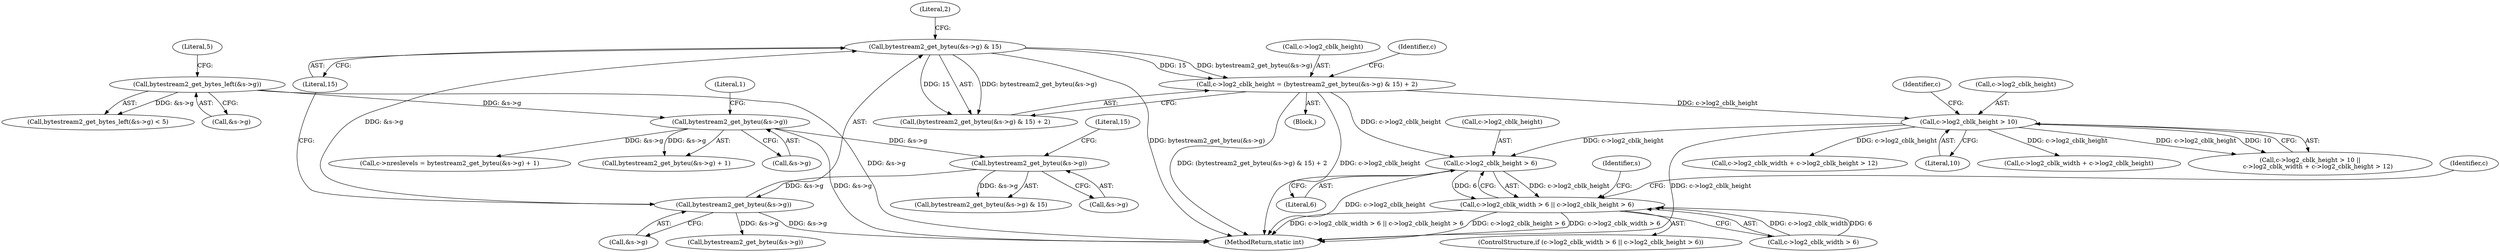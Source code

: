 digraph "0_FFmpeg_a1b9004b768bef606ee98d417bceb9392ceb788d@pointer" {
"1000261" [label="(Call,c->log2_cblk_height > 6)"];
"1000231" [label="(Call,c->log2_cblk_height > 10)"];
"1000210" [label="(Call,c->log2_cblk_height = (bytestream2_get_byteu(&s->g) & 15) + 2)"];
"1000215" [label="(Call,bytestream2_get_byteu(&s->g) & 15)"];
"1000216" [label="(Call,bytestream2_get_byteu(&s->g))"];
"1000203" [label="(Call,bytestream2_get_byteu(&s->g))"];
"1000130" [label="(Call,bytestream2_get_byteu(&s->g))"];
"1000117" [label="(Call,bytestream2_get_bytes_left(&s->g))"];
"1000255" [label="(Call,c->log2_cblk_width > 6 || c->log2_cblk_height > 6)"];
"1000204" [label="(Call,&s->g)"];
"1000208" [label="(Literal,15)"];
"1000236" [label="(Call,c->log2_cblk_width + c->log2_cblk_height > 12)"];
"1000230" [label="(Call,c->log2_cblk_height > 10 ||\n        c->log2_cblk_width + c->log2_cblk_height > 12)"];
"1000211" [label="(Call,c->log2_cblk_height)"];
"1000216" [label="(Call,bytestream2_get_byteu(&s->g))"];
"1000276" [label="(Identifier,c)"];
"1000255" [label="(Call,c->log2_cblk_width > 6 || c->log2_cblk_height > 6)"];
"1000239" [label="(Identifier,c)"];
"1000231" [label="(Call,c->log2_cblk_height > 10)"];
"1000113" [label="(Block,)"];
"1000232" [label="(Call,c->log2_cblk_height)"];
"1000130" [label="(Call,bytestream2_get_byteu(&s->g))"];
"1000221" [label="(Literal,15)"];
"1000265" [label="(Literal,6)"];
"1000202" [label="(Call,bytestream2_get_byteu(&s->g) & 15)"];
"1000235" [label="(Literal,10)"];
"1000116" [label="(Call,bytestream2_get_bytes_left(&s->g) < 5)"];
"1000129" [label="(Call,bytestream2_get_byteu(&s->g) + 1)"];
"1000122" [label="(Literal,5)"];
"1000215" [label="(Call,bytestream2_get_byteu(&s->g) & 15)"];
"1000131" [label="(Call,&s->g)"];
"1000135" [label="(Literal,1)"];
"1000118" [label="(Call,&s->g)"];
"1000261" [label="(Call,c->log2_cblk_height > 6)"];
"1000214" [label="(Call,(bytestream2_get_byteu(&s->g) & 15) + 2)"];
"1000269" [label="(Identifier,s)"];
"1000227" [label="(Identifier,c)"];
"1000210" [label="(Call,c->log2_cblk_height = (bytestream2_get_byteu(&s->g) & 15) + 2)"];
"1000237" [label="(Call,c->log2_cblk_width + c->log2_cblk_height)"];
"1000262" [label="(Call,c->log2_cblk_height)"];
"1000256" [label="(Call,c->log2_cblk_width > 6)"];
"1000117" [label="(Call,bytestream2_get_bytes_left(&s->g))"];
"1000217" [label="(Call,&s->g)"];
"1000203" [label="(Call,bytestream2_get_byteu(&s->g))"];
"1000254" [label="(ControlStructure,if (c->log2_cblk_width > 6 || c->log2_cblk_height > 6))"];
"1000396" [label="(MethodReturn,static int)"];
"1000125" [label="(Call,c->nreslevels = bytestream2_get_byteu(&s->g) + 1)"];
"1000222" [label="(Literal,2)"];
"1000278" [label="(Call,bytestream2_get_byteu(&s->g))"];
"1000261" -> "1000255"  [label="AST: "];
"1000261" -> "1000265"  [label="CFG: "];
"1000262" -> "1000261"  [label="AST: "];
"1000265" -> "1000261"  [label="AST: "];
"1000255" -> "1000261"  [label="CFG: "];
"1000261" -> "1000396"  [label="DDG: c->log2_cblk_height"];
"1000261" -> "1000255"  [label="DDG: c->log2_cblk_height"];
"1000261" -> "1000255"  [label="DDG: 6"];
"1000231" -> "1000261"  [label="DDG: c->log2_cblk_height"];
"1000210" -> "1000261"  [label="DDG: c->log2_cblk_height"];
"1000231" -> "1000230"  [label="AST: "];
"1000231" -> "1000235"  [label="CFG: "];
"1000232" -> "1000231"  [label="AST: "];
"1000235" -> "1000231"  [label="AST: "];
"1000239" -> "1000231"  [label="CFG: "];
"1000230" -> "1000231"  [label="CFG: "];
"1000231" -> "1000396"  [label="DDG: c->log2_cblk_height"];
"1000231" -> "1000230"  [label="DDG: c->log2_cblk_height"];
"1000231" -> "1000230"  [label="DDG: 10"];
"1000210" -> "1000231"  [label="DDG: c->log2_cblk_height"];
"1000231" -> "1000236"  [label="DDG: c->log2_cblk_height"];
"1000231" -> "1000237"  [label="DDG: c->log2_cblk_height"];
"1000210" -> "1000113"  [label="AST: "];
"1000210" -> "1000214"  [label="CFG: "];
"1000211" -> "1000210"  [label="AST: "];
"1000214" -> "1000210"  [label="AST: "];
"1000227" -> "1000210"  [label="CFG: "];
"1000210" -> "1000396"  [label="DDG: (bytestream2_get_byteu(&s->g) & 15) + 2"];
"1000210" -> "1000396"  [label="DDG: c->log2_cblk_height"];
"1000215" -> "1000210"  [label="DDG: bytestream2_get_byteu(&s->g)"];
"1000215" -> "1000210"  [label="DDG: 15"];
"1000215" -> "1000214"  [label="AST: "];
"1000215" -> "1000221"  [label="CFG: "];
"1000216" -> "1000215"  [label="AST: "];
"1000221" -> "1000215"  [label="AST: "];
"1000222" -> "1000215"  [label="CFG: "];
"1000215" -> "1000396"  [label="DDG: bytestream2_get_byteu(&s->g)"];
"1000215" -> "1000214"  [label="DDG: bytestream2_get_byteu(&s->g)"];
"1000215" -> "1000214"  [label="DDG: 15"];
"1000216" -> "1000215"  [label="DDG: &s->g"];
"1000216" -> "1000217"  [label="CFG: "];
"1000217" -> "1000216"  [label="AST: "];
"1000221" -> "1000216"  [label="CFG: "];
"1000216" -> "1000396"  [label="DDG: &s->g"];
"1000203" -> "1000216"  [label="DDG: &s->g"];
"1000216" -> "1000278"  [label="DDG: &s->g"];
"1000203" -> "1000202"  [label="AST: "];
"1000203" -> "1000204"  [label="CFG: "];
"1000204" -> "1000203"  [label="AST: "];
"1000208" -> "1000203"  [label="CFG: "];
"1000203" -> "1000202"  [label="DDG: &s->g"];
"1000130" -> "1000203"  [label="DDG: &s->g"];
"1000130" -> "1000129"  [label="AST: "];
"1000130" -> "1000131"  [label="CFG: "];
"1000131" -> "1000130"  [label="AST: "];
"1000135" -> "1000130"  [label="CFG: "];
"1000130" -> "1000396"  [label="DDG: &s->g"];
"1000130" -> "1000125"  [label="DDG: &s->g"];
"1000130" -> "1000129"  [label="DDG: &s->g"];
"1000117" -> "1000130"  [label="DDG: &s->g"];
"1000117" -> "1000116"  [label="AST: "];
"1000117" -> "1000118"  [label="CFG: "];
"1000118" -> "1000117"  [label="AST: "];
"1000122" -> "1000117"  [label="CFG: "];
"1000117" -> "1000396"  [label="DDG: &s->g"];
"1000117" -> "1000116"  [label="DDG: &s->g"];
"1000255" -> "1000254"  [label="AST: "];
"1000255" -> "1000256"  [label="CFG: "];
"1000256" -> "1000255"  [label="AST: "];
"1000269" -> "1000255"  [label="CFG: "];
"1000276" -> "1000255"  [label="CFG: "];
"1000255" -> "1000396"  [label="DDG: c->log2_cblk_width > 6"];
"1000255" -> "1000396"  [label="DDG: c->log2_cblk_width > 6 || c->log2_cblk_height > 6"];
"1000255" -> "1000396"  [label="DDG: c->log2_cblk_height > 6"];
"1000256" -> "1000255"  [label="DDG: c->log2_cblk_width"];
"1000256" -> "1000255"  [label="DDG: 6"];
}
